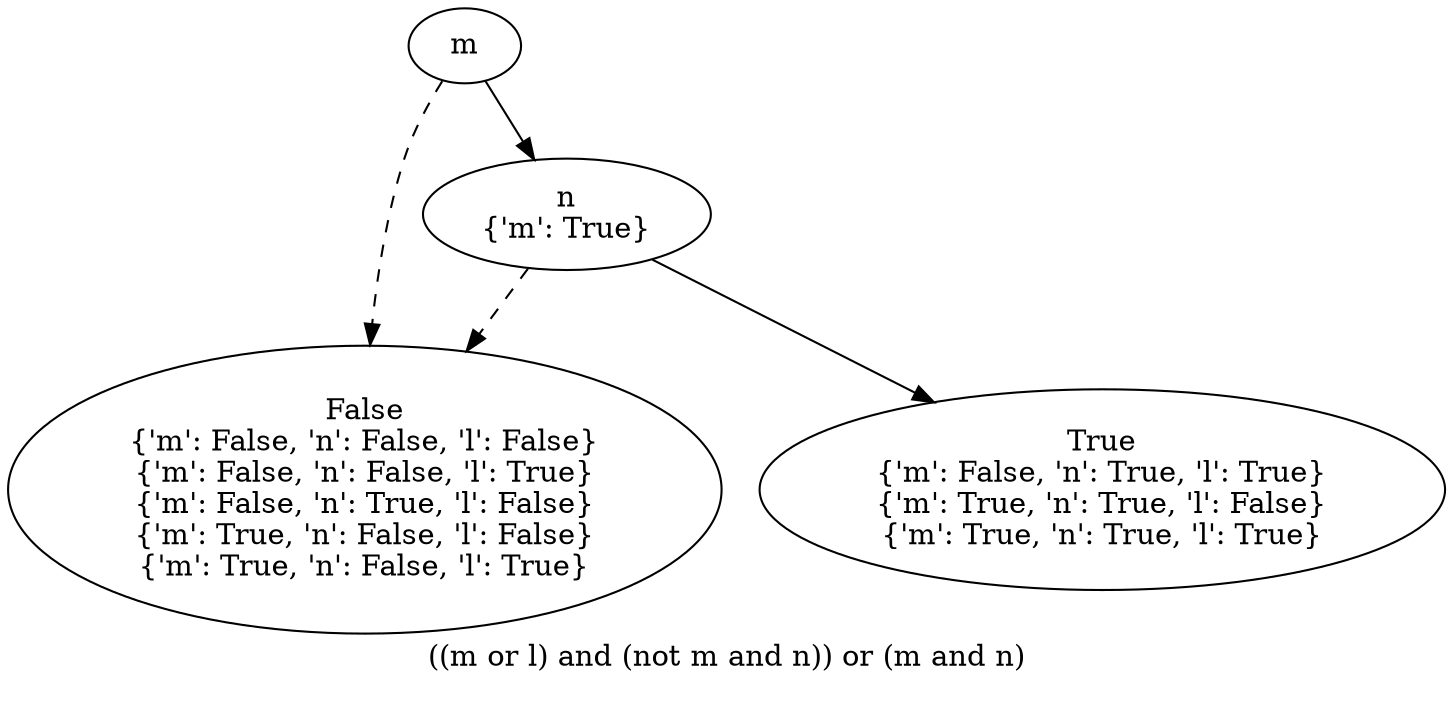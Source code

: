 digraph{
label="((m or l) and (not m and n)) or (m and n)\n\n"
2007921996848[label=m]2007921987888[label="False
{'m': False, 'n': False, 'l': False}
{'m': False, 'n': False, 'l': True}
{'m': False, 'n': True, 'l': False}
{'m': True, 'n': False, 'l': False}
{'m': True, 'n': False, 'l': True}"]
2007921996848 -> 2007921987888[style=dashed label="" fontcolor = gray]
2007921915248[label="n
{'m': True}"]
2007921996848 -> 2007921915248 [label="" fontcolor = gray]
2007921987888[label="False
{'m': False, 'n': False, 'l': False}
{'m': False, 'n': False, 'l': True}
{'m': False, 'n': True, 'l': False}
{'m': True, 'n': False, 'l': False}
{'m': True, 'n': False, 'l': True}"]
2007921915248 -> 2007921987888[style=dashed label="" fontcolor = gray]
2007921991088[label="True
{'m': False, 'n': True, 'l': True}
{'m': True, 'n': True, 'l': False}
{'m': True, 'n': True, 'l': True}"]
2007921915248 -> 2007921991088 [label="" fontcolor = gray]
}